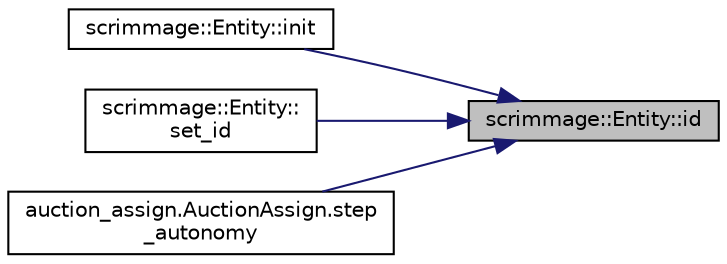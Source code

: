 digraph "scrimmage::Entity::id"
{
 // LATEX_PDF_SIZE
  edge [fontname="Helvetica",fontsize="10",labelfontname="Helvetica",labelfontsize="10"];
  node [fontname="Helvetica",fontsize="10",shape=record];
  rankdir="RL";
  Node1 [label="scrimmage::Entity::id",height=0.2,width=0.4,color="black", fillcolor="grey75", style="filled", fontcolor="black",tooltip=" "];
  Node1 -> Node2 [dir="back",color="midnightblue",fontsize="10",style="solid",fontname="Helvetica"];
  Node2 [label="scrimmage::Entity::init",height=0.2,width=0.4,color="black", fillcolor="white", style="filled",URL="$classscrimmage_1_1Entity.html#a742d2d316cf07a741002e9303bf090ce",tooltip=" "];
  Node1 -> Node3 [dir="back",color="midnightblue",fontsize="10",style="solid",fontname="Helvetica"];
  Node3 [label="scrimmage::Entity::\lset_id",height=0.2,width=0.4,color="black", fillcolor="white", style="filled",URL="$classscrimmage_1_1Entity.html#ace9508fe4e487962dba75ed06242e9d5",tooltip=" "];
  Node1 -> Node4 [dir="back",color="midnightblue",fontsize="10",style="solid",fontname="Helvetica"];
  Node4 [label="auction_assign.AuctionAssign.step\l_autonomy",height=0.2,width=0.4,color="black", fillcolor="white", style="filled",URL="$classauction__assign_1_1AuctionAssign.html#aefed0483da116cd2d4713500755f6125",tooltip=" "];
}
